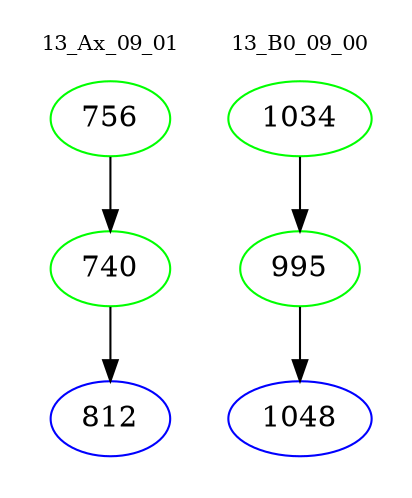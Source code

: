 digraph{
subgraph cluster_0 {
color = white
label = "13_Ax_09_01";
fontsize=10;
T0_756 [label="756", color="green"]
T0_756 -> T0_740 [color="black"]
T0_740 [label="740", color="green"]
T0_740 -> T0_812 [color="black"]
T0_812 [label="812", color="blue"]
}
subgraph cluster_1 {
color = white
label = "13_B0_09_00";
fontsize=10;
T1_1034 [label="1034", color="green"]
T1_1034 -> T1_995 [color="black"]
T1_995 [label="995", color="green"]
T1_995 -> T1_1048 [color="black"]
T1_1048 [label="1048", color="blue"]
}
}
